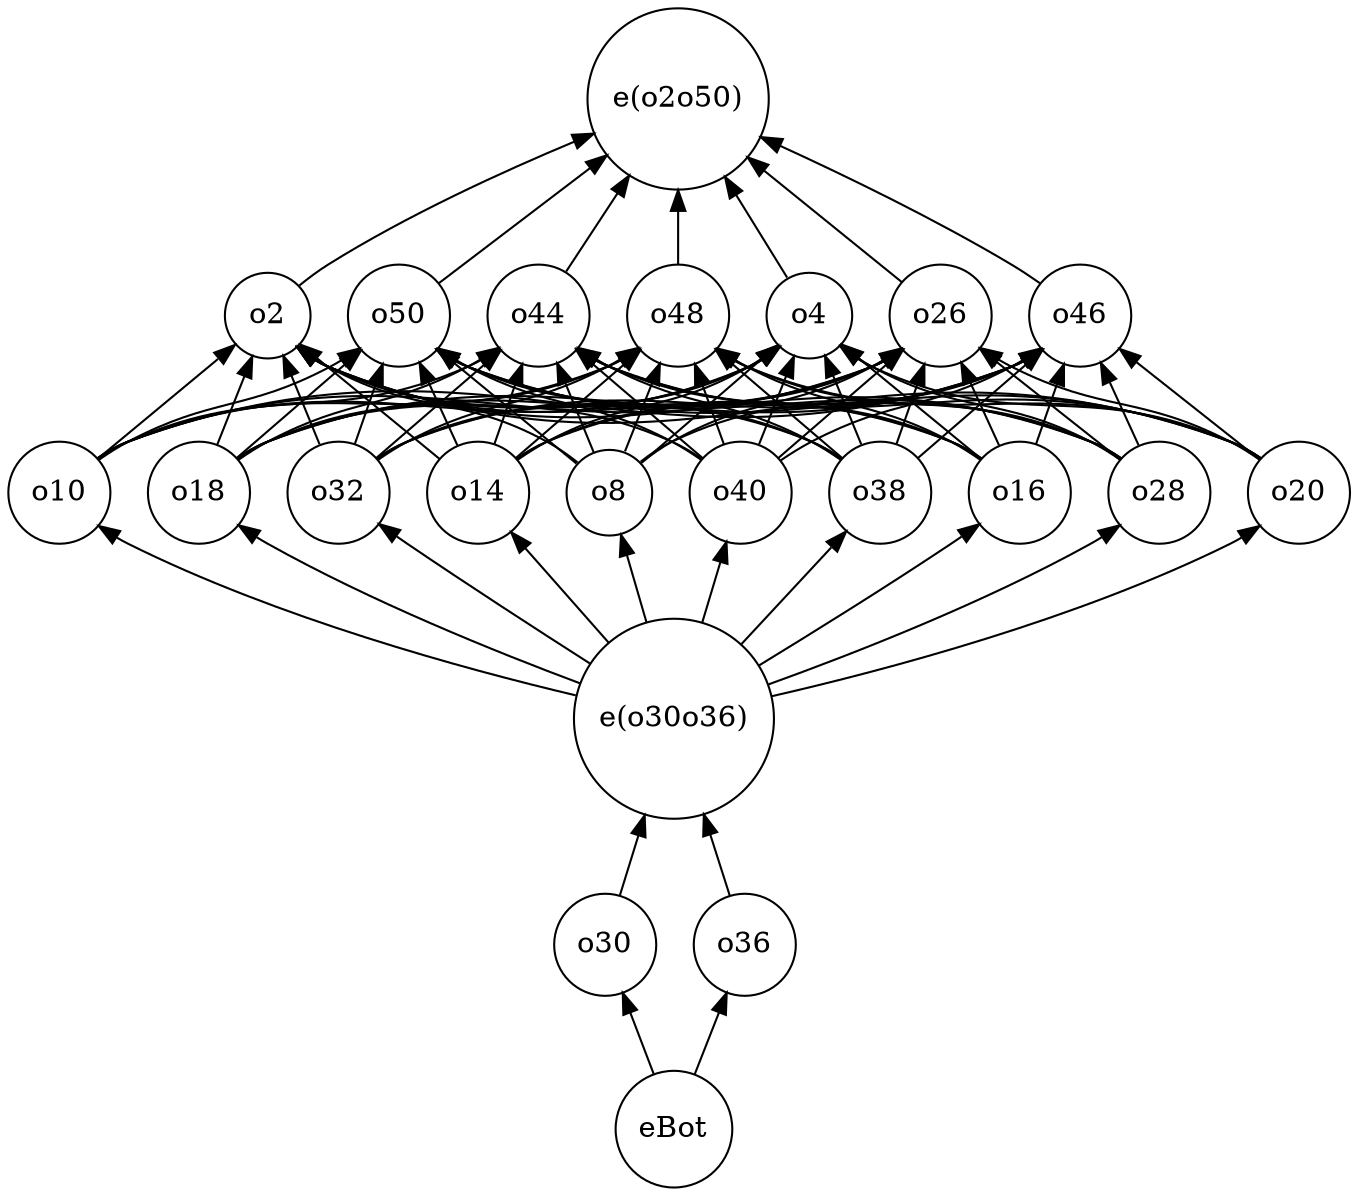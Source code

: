 strict digraph "priss2013-table01_o34_d" {
	graph [bb="0,0,644.4,567.37",
		rankdir=BT
	];
	node [label="\N"];
	eBot	 [height=0.77632,
		pos="319.7,27.948",
		shape=circle,
		width=0.77632];
	o30	 [height=0.68605,
		pos="286.7,116.59",
		shape=circle,
		width=0.68605];
	eBot -> o30	 [pos="e,295.23,93.188 309.98,54.475 306.5,63.589 302.55,73.975 298.9,83.567"];
	o36	 [height=0.68605,
		pos="353.7,116.59",
		shape=circle,
		width=0.68605];
	eBot -> o36	 [pos="e,344.91,93.188 329.72,54.475 333.33,63.685 337.45,74.194 341.25,83.869"];
	o8	 [height=0.55967,
		pos="288.7,334.18",
		shape=circle,
		width=0.55967];
	o50	 [height=0.68605,
		pos="187.7,419.58",
		shape=circle,
		width=0.68605];
	o8 -> o50	 [pos="e,206.28,403.24 273.36,347.85 257.69,360.79 233.05,381.13 214.21,396.68"];
	o44	 [height=0.68605,
		pos="254.7,419.58",
		shape=circle,
		width=0.68605];
	o8 -> o44	 [pos="e,263.76,396.36 281.32,353.28 277.33,363.06 272.29,375.42 267.67,386.75"];
	o48	 [height=0.68605,
		pos="321.7,419.58",
		shape=circle,
		width=0.68605];
	o8 -> o48	 [pos="e,312.91,396.36 295.86,353.28 299.73,363.06 304.62,375.42 309.11,386.75"];
	o4	 [height=0.55967,
		pos="384.7,419.58",
		shape=circle,
		width=0.55967];
	o8 -> o4	 [pos="e,369.8,405.64 303.7,348.21 319.34,361.8 344.04,383.25 362.05,398.9"];
	o26	 [height=0.68605,
		pos="447.7,419.58",
		shape=circle,
		width=0.68605];
	o8 -> o26	 [pos="e,428.45,403.92 303.07,348.47 307.54,352.17 312.63,355.96 317.7,358.88 357.2,381.6 373.36,373.68 413.7,394.88 415.72,395.94 417.76,\
397.1 419.78,398.32"];
	o46	 [height=0.68605,
		pos="514.7,419.58",
		shape=circle,
		width=0.68605];
	o8 -> o46	 [pos="e,495.96,403.14 302.82,348.94 307.28,352.64 312.43,356.33 317.7,358.88 384.87,391.38 413.54,364.49 481.7,394.88 483.53,395.7 485.37,\
396.63 487.18,397.63"];
	o2	 [height=0.55967,
		pos="124.7,419.58",
		shape=circle,
		width=0.55967];
	o8 -> o2	 [pos="e,139.01,405.18 274.39,348.57 269.92,352.27 264.82,356.04 259.7,358.88 216.18,383 197.21,370.75 153.7,394.88 151.46,396.12 149.22,\
397.54 147.04,399.05"];
	o40	 [height=0.68605,
		pos="351.7,334.18",
		shape=circle,
		width=0.68605];
	o40 -> o50	 [pos="e,206.68,403.64 332.46,349.84 327.77,353.06 322.67,356.28 317.7,358.88 276.95,380.2 261.29,373.27 220.7,394.88 218.92,395.82 217.13,\
396.85 215.36,397.93"];
	o40 -> o44	 [pos="e,273.19,402.68 333.45,350.87 318.64,363.6 297.57,381.72 280.95,396.01"];
	o40 -> o48	 [pos="e,329.78,396.1 343.5,357.97 340.33,366.77 336.65,377.01 333.23,386.53"];
	o40 -> o4	 [pos="e,377.61,400.65 360.54,357.53 364.63,367.87 369.53,380.26 373.85,391.16"];
	o40 -> o26	 [pos="e,429.24,402.55 370.21,351.26 384.82,363.95 405.38,381.81 421.65,395.94"];
	o40 -> o46	 [pos="e,495.71,403.64 370.68,350.12 375.13,353.25 379.97,356.36 384.7,358.88 425.29,380.48 441.1,373.27 481.7,394.88 483.47,395.82 485.26,\
396.85 487.04,397.93"];
	o40 -> o2	 [pos="e,138.82,404.82 332.7,350.36 328,353.55 322.84,356.63 317.7,358.88 249.33,388.79 220.87,362.38 153.7,394.88 151.39,395.99 149.11,\
397.33 146.9,398.78"];
	"e(o2o50)"	 [height=1.2096,
		pos="321.7,523.82",
		shape=circle,
		width=1.2096];
	o38	 [height=0.68605,
		pos="418.7,334.18",
		shape=circle,
		width=0.68605];
	o38 -> o50	 [pos="e,206.44,403.14 399.96,350.62 395.49,353.72 390.6,356.7 385.7,358.88 317.13,389.4 289.27,364.35 220.7,394.88 218.86,395.7 217.02,\
396.62 215.21,397.63"];
	o38 -> o44	 [pos="e,273.67,403.63 399.72,350.13 395.27,353.26 390.43,356.37 385.7,358.88 344.7,380.61 328.7,373.15 287.7,394.88 285.92,395.82 284.13,\
396.84 282.35,397.92"];
	o38 -> o48	 [pos="e,340.19,402.68 400.45,350.87 385.64,363.6 364.57,381.72 347.95,396.01"];
	o38 -> o4	 [pos="e,392,400.65 409.59,357.53 405.37,367.87 400.32,380.26 395.88,391.16"];
	o38 -> o26	 [pos="e,439.88,396.1 426.62,357.97 429.68,366.77 433.24,377.01 436.55,386.53"];
	o38 -> o46	 [pos="e,496.24,402.55 437.21,351.26 451.82,363.95 472.38,381.81 488.65,395.94"];
	o38 -> o2	 [pos="e,138.72,404.61 400.05,350.84 395.58,353.93 390.66,356.85 385.7,358.88 289.12,398.39 248.99,352.37 153.7,394.88 151.36,395.92 149.05,\
397.2 146.83,398.63"];
	o16	 [height=0.68605,
		pos="485.7,334.18",
		shape=circle,
		width=0.68605];
	o16 -> o50	 [pos="e,206.34,402.91 467.05,350.84 462.58,353.93 457.66,356.85 452.7,358.88 356.12,398.39 317.27,355.37 220.7,394.88 218.84,395.64 216.98,\
396.52 215.15,397.5"];
	o16 -> o44	 [pos="e,273.44,403.14 466.96,350.62 462.49,353.72 457.6,356.7 452.7,358.88 384.13,389.4 356.27,364.35 287.7,394.88 285.86,395.7 284.02,\
396.62 282.21,397.63"];
	o16 -> o48	 [pos="e,340.94,403.91 466.71,350.12 462.26,353.25 457.43,356.36 452.7,358.88 412.1,380.48 396.44,373.56 355.7,394.88 353.68,395.93 351.64,\
397.09 349.61,398.31"];
	o16 -> o4	 [pos="e,399.98,405.96 466.7,350.87 450.1,364.57 425.94,384.52 408.15,399.21"];
	o16 -> o26	 [pos="e,457.62,396.81 475.71,357.09 471.48,366.38 466.47,377.37 461.87,387.48"];
	o16 -> o46	 [pos="e,506.88,396.1 493.62,357.97 496.68,366.77 500.24,377.01 503.55,386.53"];
	o16 -> o2	 [pos="e,138.38,404.74 467.11,350.97 462.63,354.05 457.69,356.93 452.7,358.88 327.97,407.44 276.85,342.45 153.7,394.88 151.29,395.9 148.92,\
397.19 146.64,398.64"];
	o50 -> "e(o2o50)"	 [pos="e,287.5,496.73 206.9,435.22 225.75,449.61 255.15,472.04 279.47,490.6"];
	o44 -> "e(o2o50)"	 [pos="e,298.18,486.93 267.93,440.78 275,451.56 284,465.3 292.61,478.43"];
	o28	 [height=0.68605,
		pos="552.7,334.18",
		shape=circle,
		width=0.68605];
	o28 -> o50	 [pos="e,206.29,402.79 534.11,350.97 529.63,354.05 524.69,356.93 519.7,358.88 394.97,407.44 345.43,346.31 220.7,394.88 218.82,395.61 216.96,\
396.47 215.12,397.42"];
	o28 -> o44	 [pos="e,273.34,402.91 534.05,350.84 529.58,353.93 524.66,356.85 519.7,358.88 423.12,398.39 384.27,355.37 287.7,394.88 285.84,395.64 283.98,\
396.52 282.15,397.5"];
	o28 -> o48	 [pos="e,340.69,403.4 533.96,350.61 529.49,353.72 524.59,356.69 519.7,358.88 451.54,389.27 424.07,364.97 355.7,394.88 353.61,395.79 351.52,\
396.84 349.45,397.98"];
	o28 -> o4	 [pos="e,399.01,405.18 533.77,350.22 529.31,353.34 524.46,356.43 519.7,358.88 475.45,381.64 457.21,370.75 413.7,394.88 411.46,396.12 409.22,\
397.54 407.04,399.05"];
	o28 -> o26	 [pos="e,466.83,403.38 533.44,350.48 517.01,363.52 493.2,382.43 474.84,397.02"];
	o28 -> o46	 [pos="e,524.62,396.81 542.71,357.09 538.48,366.38 533.47,377.37 528.87,387.48"];
	o28 -> o2	 [pos="e,138.35,404.67 534.14,351.05 529.66,354.13 524.71,356.99 519.7,358.88 366.75,416.52 304.78,332.5 153.7,394.88 151.28,395.88 148.9,\
397.15 146.62,398.58"];
	"e(o30o36)"	 [height=1.336,
		pos="319.7,225.39",
		shape=circle,
		width=1.336];
	o30 -> "e(o30o36)"	 [pos="e,305.7,179.1 293.78,140.5 296.42,149.05 299.54,159.16 302.69,169.35"];
	o20	 [height=0.68605,
		pos="619.7,334.18",
		shape=circle,
		width=0.68605];
	o20 -> o50	 [pos="e,206.26,402.71 601.14,351.05 596.66,354.13 591.71,356.99 586.7,358.88 433.75,416.52 373.65,337.23 220.7,394.88 218.82,395.59 216.95,\
396.43 215.11,397.37"];
	o20 -> o44	 [pos="e,273.29,402.79 601.11,350.97 596.63,354.05 591.69,356.93 586.7,358.88 461.97,407.44 412.43,346.31 287.7,394.88 285.82,395.61 283.96,\
396.47 282.12,397.42"];
	o20 -> o48	 [pos="e,340.6,403.17 601.05,350.84 596.58,353.93 591.66,356.85 586.7,358.88 490.54,398.26 452.13,356.18 355.7,394.88 353.58,395.73 351.47,\
396.73 349.39,397.83"];
	o20 -> o4	 [pos="e,398.8,404.78 600.98,350.65 596.51,353.76 591.61,356.72 586.7,358.88 514.8,390.47 484.58,361.06 413.7,394.88 411.39,395.98 409.1,\
397.3 406.89,398.76"];
	o20 -> o26	 [pos="e,466.63,403.54 600.77,350.22 596.31,353.34 591.46,356.43 586.7,358.88 542.45,381.64 524.94,372.12 480.7,394.88 478.91,395.8 477.11,\
396.81 475.33,397.87"];
	o20 -> o46	 [pos="e,533.83,403.38 600.44,350.48 584.01,363.52 560.2,382.43 541.84,397.02"];
	o20 -> o2	 [pos="e,138.33,404.62 601.16,351.1 596.68,354.18 591.73,357.03 586.7,358.88 405.49,425.61 332.74,322.53 153.7,394.88 151.27,395.86 148.89,\
397.12 146.6,398.54"];
	o36 -> "e(o30o36)"	 [pos="e,334.04,179.34 346.49,140.24 343.71,148.96 340.41,159.34 337.08,169.78"];
	"e(o30o36)" -> o8	 [pos="e,294.06,314.7 306.55,271.68 303.26,283.02 299.82,294.86 296.85,305.09"];
	"e(o30o36)" -> o40	 [pos="e,344.82,310.24 333.27,271.68 336.16,281.34 339.17,291.37 341.89,300.45"];
	"e(o30o36)" -> o38	 [pos="e,402.33,315.53 352.11,261.35 366.29,276.65 382.6,294.24 395.53,308.19"];
	"e(o30o36)" -> o16	 [pos="e,465.95,318.68 360.58,250.99 387.11,267.19 422.28,289.09 452.7,309.48 454.32,310.57 455.98,311.7 457.65,312.86"];
	"e(o30o36)" -> o28	 [pos="e,533.64,318.38 365.15,241.88 406.61,256.8 468.95,281.21 519.7,309.48 521.45,310.46 523.23,311.51 524.99,312.62"];
	"e(o30o36)" -> o20	 [pos="e,600.81,318.05 366.78,236.2 421.52,248.69 513.7,273.11 586.7,309.48 588.5,310.38 590.3,311.37 592.1,312.42"];
	o10	 [height=0.68605,
		pos="24.698,334.18",
		shape=circle,
		width=0.68605];
	"e(o30o36)" -> o10	 [pos="e,43.593,318.07 272.54,236.58 218.72,249.28 128.93,273.75 57.698,309.48 55.901,310.38 54.095,311.38 52.305,312.43"];
	o18	 [height=0.68605,
		pos="91.698,334.18",
		shape=circle,
		width=0.68605];
	"e(o30o36)" -> o18	 [pos="e,110.77,318.41 274.62,242.35 234.22,257.41 173.92,281.77 124.7,309.48 122.95,310.47 121.18,311.53 119.41,312.63"];
	o32	 [height=0.68605,
		pos="158.7,334.18",
		shape=circle,
		width=0.68605];
	"e(o30o36)" -> o32	 [pos="e,178.48,318.74 279.31,251.92 253.96,268.12 220.69,289.68 191.7,309.48 190.08,310.59 188.43,311.73 186.76,312.89"];
	o14	 [height=0.68605,
		pos="225.7,334.18",
		shape=circle,
		width=0.68605];
	"e(o30o36)" -> o14	 [pos="e,241.58,315.14 288.4,261.95 275.27,276.86 260.3,293.87 248.28,307.53"];
	o48 -> "e(o2o50)"	 [pos="e,321.7,479.98 321.7,444.29 321.7,452 321.7,460.9 321.7,469.87"];
	o10 -> o50	 [pos="e,168.45,403.92 43.687,350.1 48.141,353.24 52.97,356.35 57.698,358.88 97.887,380.35 113.36,373.68 153.7,394.88 155.72,395.94 157.76,\
397.1 159.78,398.32"];
	o10 -> o44	 [pos="e,235.96,403.14 43.438,350.61 47.904,353.72 52.802,356.69 57.698,358.88 125.85,389.27 153.54,364.49 221.7,394.88 223.53,395.7 225.37,\
396.63 227.18,397.63"];
	o10 -> o48	 [pos="e,303.05,402.92 43.342,350.84 47.813,353.93 52.737,356.85 57.698,358.88 153.85,398.26 192.54,355.5 288.7,394.88 290.56,395.64 292.41,\
396.53 294.24,397.5"];
	o10 -> o4	 [pos="e,371.02,404.75 43.291,350.97 47.765,354.05 52.703,356.93 57.698,358.88 182,407.31 232.96,342.6 355.7,394.88 358.11,395.9 360.47,\
397.19 362.75,398.64"];
	o10 -> o26	 [pos="e,428.88,402.96 43.263,351.04 47.739,354.12 52.684,356.98 57.698,358.88 206.43,415.16 264.57,339.64 413.7,394.88 415.84,395.67 417.97,\
396.63 420.06,397.7"];
	o10 -> o46	 [pos="e,496.15,402.66 43.241,351.1 47.718,354.18 52.669,357.02 57.698,358.88 235.11,424.39 304.29,329.36 481.7,394.88 483.58,395.57 485.46,\
396.41 487.3,397.34"];
	o10 -> o2	 [pos="e,109.57,405.96 43.507,350.87 59.941,364.57 83.86,384.52 101.48,399.21"];
	o18 -> o50	 [pos="e,169.24,402.55 110.21,351.26 124.82,363.95 145.38,381.81 161.65,395.94"];
	o18 -> o44	 [pos="e,235.71,403.64 110.68,350.12 115.13,353.25 119.97,356.36 124.7,358.88 165.29,380.48 181.1,373.27 221.7,394.88 223.47,395.82 225.26,\
396.85 227.04,397.93"];
	o18 -> o48	 [pos="e,302.96,403.14 110.44,350.61 114.9,353.72 119.8,356.69 124.7,358.88 192.85,389.27 220.54,364.49 288.7,394.88 290.53,395.7 292.37,\
396.63 294.18,397.63"];
	o18 -> o4	 [pos="e,370.67,404.61 110.34,350.84 114.81,353.93 119.74,356.85 124.7,358.88 220.85,398.26 260.82,352.52 355.7,394.88 358.04,395.92 360.34,\
397.2 362.57,398.63"];
	o18 -> o26	 [pos="e,428.84,403.05 110.3,350.95 114.77,354.04 119.71,356.92 124.7,358.88 245.22,406.09 292.85,348.52 413.7,394.88 415.83,395.69 417.95,\
396.67 420.03,397.76"];
	o18 -> o46	 [pos="e,496.13,402.72 110.26,351.04 114.74,354.12 119.68,356.98 124.7,358.88 273.85,415.3 332.54,338.46 481.7,394.88 483.58,395.59 485.45,\
396.44 487.29,397.38"];
	o18 -> o2	 [pos="e,117.61,400.65 100.54,357.53 104.63,367.87 109.53,380.26 113.85,391.16"];
	o4 -> "e(o2o50)"	 [pos="e,344.34,486.08 374.58,437 367.84,447.94 358.62,462.89 349.77,477.25"];
	o26 -> "e(o2o50)"	 [pos="e,355.41,495.46 428.83,435.88 411.59,449.87 385.49,471.06 363.36,489.01"];
	o32 -> o50	 [pos="e,179.88,396.1 166.62,357.97 169.68,366.77 173.24,377.01 176.55,386.53"];
	o32 -> o44	 [pos="e,236.24,402.55 177.21,351.26 191.82,363.95 212.38,381.81 228.65,395.94"];
	o32 -> o48	 [pos="e,302.71,403.64 177.68,350.12 182.13,353.25 186.97,356.36 191.7,358.88 232.29,380.48 248.1,373.27 288.7,394.88 290.47,395.82 292.26,\
396.85 294.04,397.93"];
	o32 -> o4	 [pos="e,370.58,404.82 177.44,350.61 181.9,353.72 186.8,356.69 191.7,358.88 259.85,389.27 288.52,362.38 355.7,394.88 358,395.99 360.28,\
397.33 362.5,398.78"];
	o32 -> o26	 [pos="e,428.79,403.19 177.35,350.82 181.82,353.91 186.74,356.83 191.7,358.88 284.08,397.04 321.05,357.36 413.7,394.88 415.81,395.73 417.92,\
396.74 420,397.85"];
	o32 -> o46	 [pos="e,496.1,402.8 177.3,350.95 181.77,354.04 186.71,356.92 191.7,358.88 312.64,406.22 360.76,347.53 481.7,394.88 483.57,395.61 485.43,\
396.47 487.27,397.43"];
	o32 -> o2	 [pos="e,132,400.65 149.59,357.53 145.37,367.87 140.32,380.26 135.88,391.16"];
	o14 -> o50	 [pos="e,197.62,396.81 215.71,357.09 211.48,366.38 206.47,377.37 201.87,387.48"];
	o14 -> o44	 [pos="e,246.88,396.1 233.62,357.97 236.68,366.77 240.24,377.01 243.55,386.53"];
	o14 -> o48	 [pos="e,303.24,402.55 244.21,351.26 258.82,363.95 279.38,381.81 295.65,395.94"];
	o14 -> o4	 [pos="e,370.33,405.29 244.95,349.83 249.63,353.05 254.73,356.27 259.7,358.88 300.04,380.07 316.2,372.16 355.7,394.88 357.92,396.15 360.14,\
397.6 362.31,399.13"];
	o14 -> o26	 [pos="e,428.68,403.45 244.72,350.31 249.41,353.5 254.57,356.59 259.7,358.88 323.9,387.49 349.49,366.27 413.7,394.88 415.78,395.81 417.87,\
396.87 419.93,398.01"];
	o14 -> o46	 [pos="e,496.04,402.94 244.61,350.56 249.31,353.75 254.5,356.77 259.7,358.88 352.35,396.39 389.32,356.71 481.7,394.88 483.56,395.65 485.41,\
396.54 487.24,397.51"];
	o14 -> o2	 [pos="e,139.98,405.96 206.7,350.87 190.1,364.57 165.94,384.52 148.15,399.21"];
	o46 -> "e(o2o50)"	 [pos="e,361.46,505.54 495.52,435.16 491.07,438.31 486.3,441.52 481.7,444.27 445.69,465.83 402.94,486.59 370.68,501.35"];
	o2 -> "e(o2o50)"	 [pos="e,281.21,507.22 139.22,433.62 143.69,437.31 148.74,441.16 153.7,444.27 191.44,468 237.51,489.04 271.86,503.36"];
}
